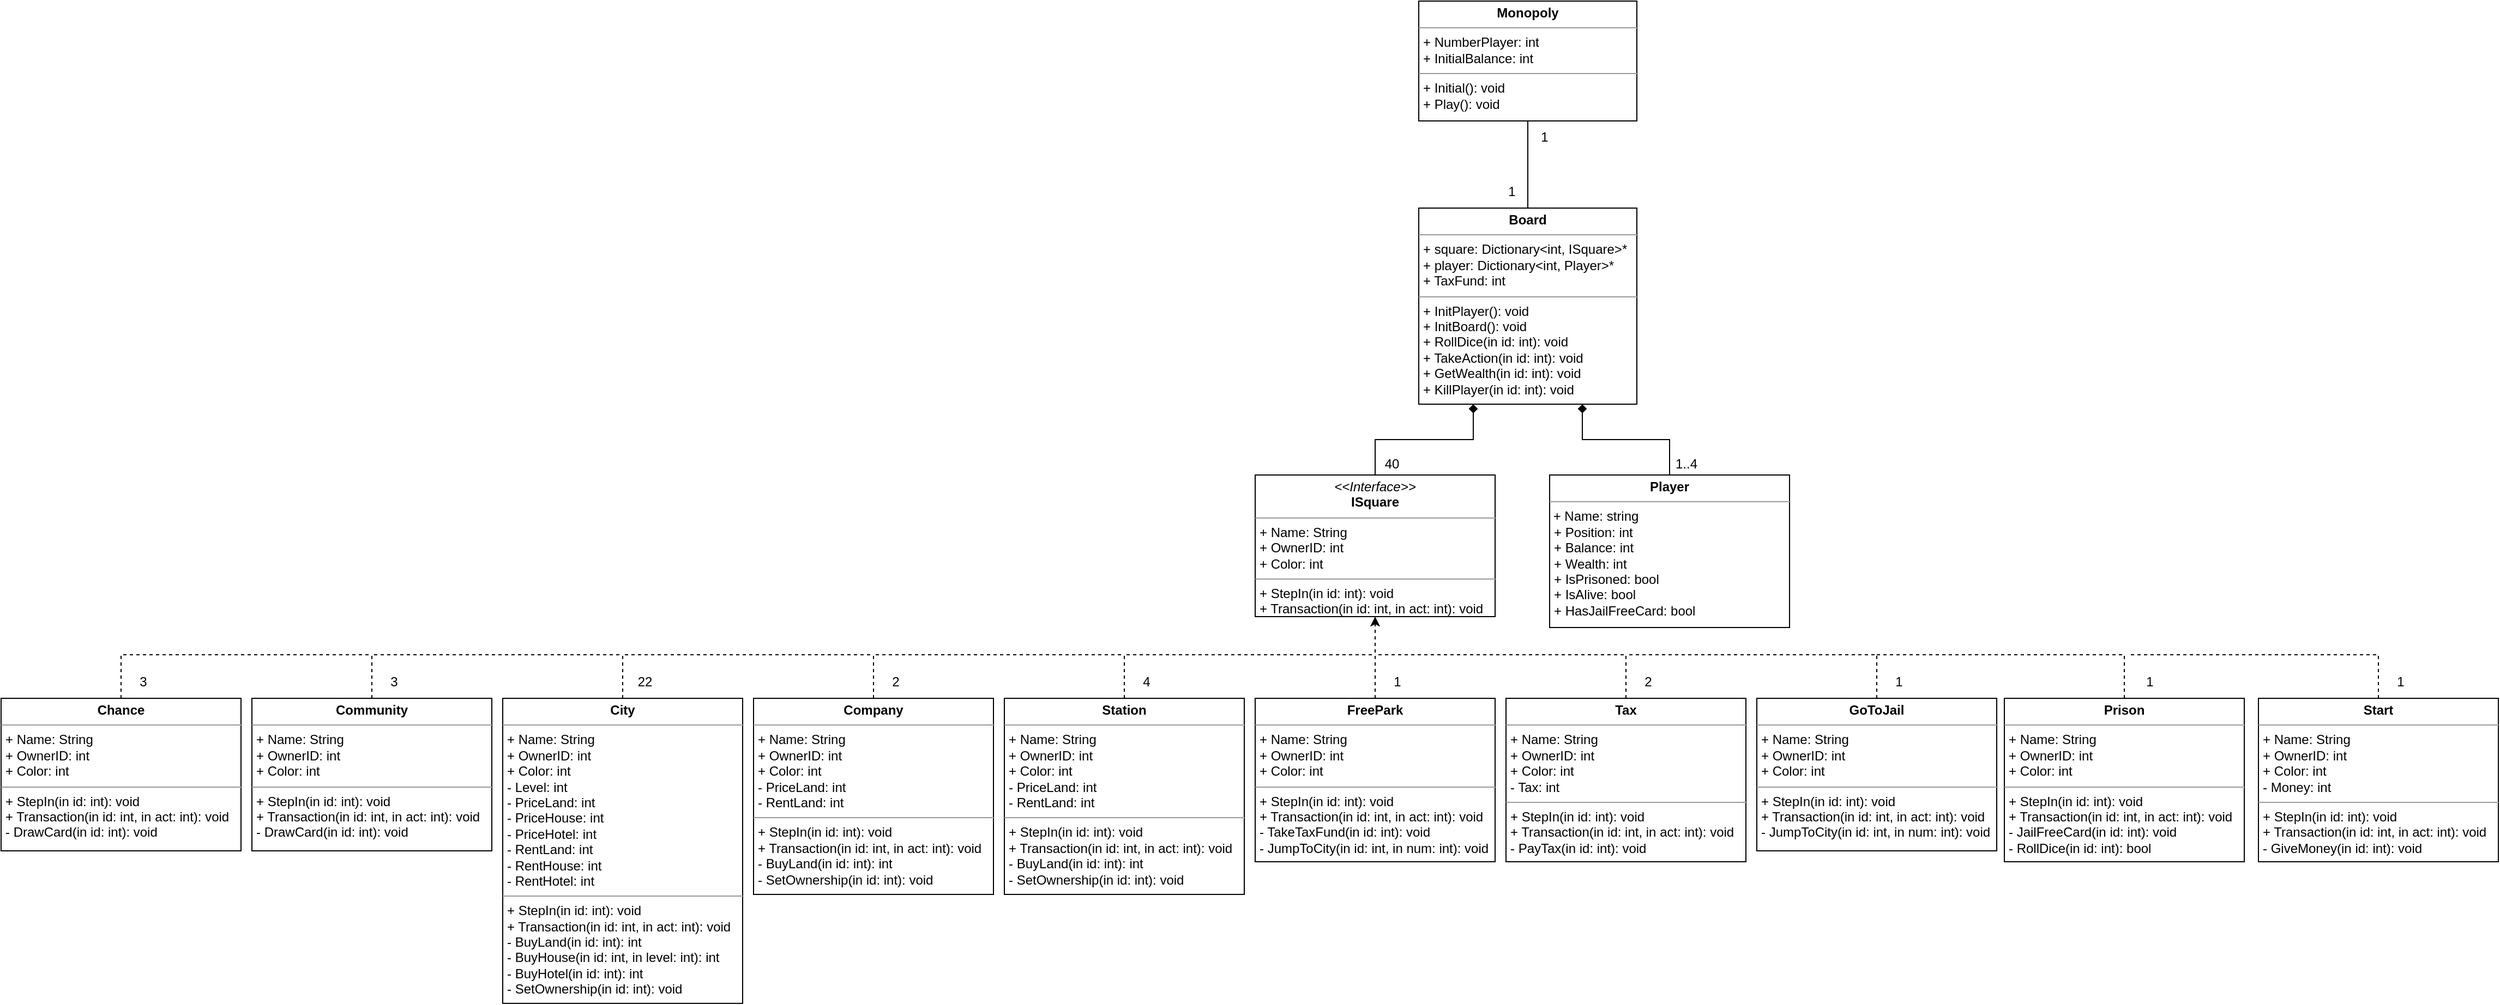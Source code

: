 <mxfile version="20.8.16" type="device"><diagram id="C5RBs43oDa-KdzZeNtuy" name="Page-1"><mxGraphModel dx="1059" dy="573" grid="1" gridSize="10" guides="1" tooltips="1" connect="1" arrows="1" fold="1" page="1" pageScale="1" pageWidth="827" pageHeight="1169" math="0" shadow="0"><root><mxCell id="WIyWlLk6GJQsqaUBKTNV-0"/><mxCell id="WIyWlLk6GJQsqaUBKTNV-1" parent="WIyWlLk6GJQsqaUBKTNV-0"/><mxCell id="SWXx_ySYnAjKH02Ls98m-46" style="edgeStyle=orthogonalEdgeStyle;rounded=0;orthogonalLoop=1;jettySize=auto;html=1;exitX=0.5;exitY=0;exitDx=0;exitDy=0;entryX=0.25;entryY=1;entryDx=0;entryDy=0;strokeWidth=1;endArrow=diamond;endFill=1;" edge="1" parent="WIyWlLk6GJQsqaUBKTNV-1" source="R69Sn0Y7fyd-KhsK-6wn-6" target="SWXx_ySYnAjKH02Ls98m-42"><mxGeometry relative="1" as="geometry"/></mxCell><mxCell id="R69Sn0Y7fyd-KhsK-6wn-6" value="&lt;p style=&quot;margin:0px;margin-top:4px;text-align:center;&quot;&gt;&lt;i&gt;&amp;lt;&amp;lt;Interface&amp;gt;&amp;gt;&lt;/i&gt;&lt;br&gt;&lt;b&gt;ISquare&lt;/b&gt;&lt;/p&gt;&lt;hr size=&quot;1&quot;&gt;&lt;p style=&quot;margin:0px;margin-left:4px;&quot;&gt;+ Name: String&lt;/p&gt;&lt;p style=&quot;margin:0px;margin-left:4px;&quot;&gt;+ OwnerID: int&lt;/p&gt;&lt;p style=&quot;margin:0px;margin-left:4px;&quot;&gt;+ Color: int&lt;/p&gt;&lt;hr size=&quot;1&quot;&gt;&lt;p style=&quot;margin:0px;margin-left:4px;&quot;&gt;+ StepIn(in id: int): void&lt;br&gt;+ Transaction(in id: int, in act: int): void&lt;/p&gt;" style="verticalAlign=top;align=left;overflow=fill;fontSize=12;fontFamily=Helvetica;html=1;" parent="WIyWlLk6GJQsqaUBKTNV-1" vertex="1"><mxGeometry x="1260" y="465" width="220" height="130" as="geometry"/></mxCell><mxCell id="SWXx_ySYnAjKH02Ls98m-38" style="edgeStyle=elbowEdgeStyle;rounded=0;orthogonalLoop=1;jettySize=auto;html=1;exitX=0.5;exitY=0;exitDx=0;exitDy=0;dashed=1;strokeWidth=1;endArrow=none;endFill=0;" edge="1" parent="WIyWlLk6GJQsqaUBKTNV-1" source="R69Sn0Y7fyd-KhsK-6wn-12"><mxGeometry relative="1" as="geometry"><mxPoint x="450" y="630" as="targetPoint"/><Array as="points"><mxPoint x="220" y="660"/></Array></mxGeometry></mxCell><mxCell id="R69Sn0Y7fyd-KhsK-6wn-12" value="&lt;p style=&quot;margin:0px;margin-top:4px;text-align:center;&quot;&gt;&lt;b&gt;Chance&lt;/b&gt;&lt;/p&gt;&lt;hr size=&quot;1&quot;&gt;&lt;p style=&quot;margin:0px;margin-left:4px;&quot;&gt;+ Name: String&lt;/p&gt;&lt;p style=&quot;border-color: var(--border-color); margin: 0px 0px 0px 4px;&quot;&gt;+ OwnerID: int&lt;/p&gt;&lt;p style=&quot;border-color: var(--border-color); margin: 0px 0px 0px 4px;&quot;&gt;+ Color: int&lt;/p&gt;&lt;hr size=&quot;1&quot;&gt;&lt;p style=&quot;margin:0px;margin-left:4px;&quot;&gt;+ StepIn(in id: int): void&lt;br&gt;+ Transaction(in id: int, in act: int): void&lt;/p&gt;&lt;p style=&quot;margin:0px;margin-left:4px;&quot;&gt;- DrawCard(in id: int): void&lt;/p&gt;" style="verticalAlign=top;align=left;overflow=fill;fontSize=12;fontFamily=Helvetica;html=1;" parent="WIyWlLk6GJQsqaUBKTNV-1" vertex="1"><mxGeometry x="110" y="670" width="220" height="140" as="geometry"/></mxCell><mxCell id="SWXx_ySYnAjKH02Ls98m-36" style="edgeStyle=elbowEdgeStyle;rounded=0;orthogonalLoop=1;jettySize=auto;html=1;exitX=0.5;exitY=0;exitDx=0;exitDy=0;dashed=1;strokeWidth=1;endArrow=none;endFill=0;" edge="1" parent="WIyWlLk6GJQsqaUBKTNV-1" source="R69Sn0Y7fyd-KhsK-6wn-14"><mxGeometry relative="1" as="geometry"><mxPoint x="910" y="630" as="targetPoint"/><Array as="points"><mxPoint x="680" y="650"/></Array></mxGeometry></mxCell><mxCell id="R69Sn0Y7fyd-KhsK-6wn-14" value="&lt;p style=&quot;margin:0px;margin-top:4px;text-align:center;&quot;&gt;&lt;b&gt;City&lt;/b&gt;&lt;/p&gt;&lt;hr size=&quot;1&quot;&gt;&lt;p style=&quot;margin:0px;margin-left:4px;&quot;&gt;+ Name: String&lt;/p&gt;&lt;p style=&quot;border-color: var(--border-color); margin: 0px 0px 0px 4px;&quot;&gt;+ OwnerID: int&lt;/p&gt;&lt;p style=&quot;border-color: var(--border-color); margin: 0px 0px 0px 4px;&quot;&gt;+ Color: int&lt;/p&gt;&lt;p style=&quot;margin:0px;margin-left:4px;&quot;&gt;- Level: int&lt;/p&gt;&lt;p style=&quot;margin:0px;margin-left:4px;&quot;&gt;- PriceLand: int&lt;/p&gt;&lt;p style=&quot;margin:0px;margin-left:4px;&quot;&gt;- PriceHouse: int&lt;/p&gt;&lt;p style=&quot;margin:0px;margin-left:4px;&quot;&gt;- PriceHotel: int&lt;/p&gt;&lt;p style=&quot;margin:0px;margin-left:4px;&quot;&gt;- RentLand: int&lt;/p&gt;&lt;p style=&quot;margin:0px;margin-left:4px;&quot;&gt;- RentHouse: int&lt;/p&gt;&lt;p style=&quot;margin:0px;margin-left:4px;&quot;&gt;- RentHotel: int&lt;/p&gt;&lt;hr size=&quot;1&quot;&gt;&lt;p style=&quot;margin:0px;margin-left:4px;&quot;&gt;+ StepIn(in id: int): void&lt;br&gt;+ Transaction(in id: int, in act: int): void&lt;/p&gt;&lt;p style=&quot;margin:0px;margin-left:4px;&quot;&gt;- BuyLand(in id: int): int&lt;/p&gt;&lt;p style=&quot;margin:0px;margin-left:4px;&quot;&gt;- BuyHouse(in id: int, in level: int): int&lt;/p&gt;&lt;p style=&quot;margin:0px;margin-left:4px;&quot;&gt;- BuyHotel(in id: int): int&lt;/p&gt;&lt;p style=&quot;margin:0px;margin-left:4px;&quot;&gt;- SetOwnership(in id: int): void&lt;/p&gt;" style="verticalAlign=top;align=left;overflow=fill;fontSize=12;fontFamily=Helvetica;html=1;" parent="WIyWlLk6GJQsqaUBKTNV-1" vertex="1"><mxGeometry x="570" y="670" width="220" height="280" as="geometry"/></mxCell><mxCell id="SWXx_ySYnAjKH02Ls98m-37" style="edgeStyle=elbowEdgeStyle;rounded=0;orthogonalLoop=1;jettySize=auto;html=1;exitX=0.5;exitY=0;exitDx=0;exitDy=0;dashed=1;strokeWidth=1;endArrow=none;endFill=0;" edge="1" parent="WIyWlLk6GJQsqaUBKTNV-1" source="R69Sn0Y7fyd-KhsK-6wn-16"><mxGeometry relative="1" as="geometry"><mxPoint x="680" y="630" as="targetPoint"/><Array as="points"><mxPoint x="450" y="650"/></Array></mxGeometry></mxCell><mxCell id="R69Sn0Y7fyd-KhsK-6wn-16" value="&lt;p style=&quot;margin:0px;margin-top:4px;text-align:center;&quot;&gt;&lt;b&gt;Community&lt;/b&gt;&lt;/p&gt;&lt;hr size=&quot;1&quot;&gt;&lt;p style=&quot;margin:0px;margin-left:4px;&quot;&gt;+ Name: String&lt;/p&gt;&lt;p style=&quot;border-color: var(--border-color); margin: 0px 0px 0px 4px;&quot;&gt;+ OwnerID: int&lt;/p&gt;&lt;p style=&quot;border-color: var(--border-color); margin: 0px 0px 0px 4px;&quot;&gt;+ Color: int&lt;/p&gt;&lt;hr size=&quot;1&quot;&gt;&lt;p style=&quot;margin:0px;margin-left:4px;&quot;&gt;+ StepIn(in id: int): void&lt;br&gt;+ Transaction(in id: int, in act: int): void&lt;/p&gt;&lt;p style=&quot;margin:0px;margin-left:4px;&quot;&gt;- DrawCard(in id: int): void&lt;/p&gt;" style="verticalAlign=top;align=left;overflow=fill;fontSize=12;fontFamily=Helvetica;html=1;" parent="WIyWlLk6GJQsqaUBKTNV-1" vertex="1"><mxGeometry x="340" y="670" width="220" height="140" as="geometry"/></mxCell><mxCell id="SWXx_ySYnAjKH02Ls98m-35" style="edgeStyle=elbowEdgeStyle;rounded=0;orthogonalLoop=1;jettySize=auto;html=1;exitX=0.5;exitY=0;exitDx=0;exitDy=0;dashed=1;strokeWidth=1;endArrow=none;endFill=0;" edge="1" parent="WIyWlLk6GJQsqaUBKTNV-1" source="R69Sn0Y7fyd-KhsK-6wn-17"><mxGeometry relative="1" as="geometry"><mxPoint x="1140" y="630" as="targetPoint"/><Array as="points"><mxPoint x="910" y="650"/></Array></mxGeometry></mxCell><mxCell id="R69Sn0Y7fyd-KhsK-6wn-17" value="&lt;p style=&quot;margin:0px;margin-top:4px;text-align:center;&quot;&gt;&lt;b&gt;Company&lt;/b&gt;&lt;/p&gt;&lt;hr size=&quot;1&quot;&gt;&lt;p style=&quot;margin:0px;margin-left:4px;&quot;&gt;+ Name: String&lt;/p&gt;&lt;p style=&quot;border-color: var(--border-color); margin: 0px 0px 0px 4px;&quot;&gt;+ OwnerID: int&lt;/p&gt;&lt;p style=&quot;border-color: var(--border-color); margin: 0px 0px 0px 4px;&quot;&gt;+ Color: int&lt;/p&gt;&lt;p style=&quot;margin:0px;margin-left:4px;&quot;&gt;- PriceLand: int&lt;/p&gt;&lt;p style=&quot;margin:0px;margin-left:4px;&quot;&gt;- RentLand: int&lt;br&gt;&lt;/p&gt;&lt;hr size=&quot;1&quot;&gt;&lt;p style=&quot;margin:0px;margin-left:4px;&quot;&gt;+ StepIn(in id: int): void&lt;br&gt;+ Transaction(in id: int, in act: int): void&lt;/p&gt;&lt;p style=&quot;margin:0px;margin-left:4px;&quot;&gt;- BuyLand(in id: int): int&lt;/p&gt;&lt;p style=&quot;margin:0px;margin-left:4px;&quot;&gt;&lt;span style=&quot;background-color: initial;&quot;&gt;- SetOwnership(in id: int): void&lt;/span&gt;&lt;br&gt;&lt;/p&gt;" style="verticalAlign=top;align=left;overflow=fill;fontSize=12;fontFamily=Helvetica;html=1;" parent="WIyWlLk6GJQsqaUBKTNV-1" vertex="1"><mxGeometry x="800" y="670" width="220" height="180" as="geometry"/></mxCell><mxCell id="SWXx_ySYnAjKH02Ls98m-34" style="edgeStyle=elbowEdgeStyle;rounded=0;orthogonalLoop=1;jettySize=auto;html=1;exitX=0.5;exitY=0;exitDx=0;exitDy=0;dashed=1;strokeWidth=1;endArrow=none;endFill=0;" edge="1" parent="WIyWlLk6GJQsqaUBKTNV-1" source="SWXx_ySYnAjKH02Ls98m-0"><mxGeometry relative="1" as="geometry"><mxPoint x="1370" y="630" as="targetPoint"/><Array as="points"><mxPoint x="1140" y="650"/></Array></mxGeometry></mxCell><mxCell id="SWXx_ySYnAjKH02Ls98m-0" value="&lt;p style=&quot;margin:0px;margin-top:4px;text-align:center;&quot;&gt;&lt;b&gt;Station&lt;/b&gt;&lt;/p&gt;&lt;hr size=&quot;1&quot;&gt;&lt;p style=&quot;margin:0px;margin-left:4px;&quot;&gt;+ Name: String&lt;/p&gt;&lt;p style=&quot;border-color: var(--border-color); margin: 0px 0px 0px 4px;&quot;&gt;+ OwnerID: int&lt;/p&gt;&lt;p style=&quot;border-color: var(--border-color); margin: 0px 0px 0px 4px;&quot;&gt;+ Color: int&lt;/p&gt;&lt;p style=&quot;margin:0px;margin-left:4px;&quot;&gt;- PriceLand: int&lt;/p&gt;&lt;p style=&quot;margin:0px;margin-left:4px;&quot;&gt;- RentLand: int&lt;br&gt;&lt;/p&gt;&lt;hr size=&quot;1&quot;&gt;&lt;p style=&quot;margin:0px;margin-left:4px;&quot;&gt;+ StepIn(in id: int): void&lt;br&gt;+ Transaction(in id: int, in act: int): void&lt;/p&gt;&lt;p style=&quot;margin:0px;margin-left:4px;&quot;&gt;- BuyLand(in id: int): int&lt;/p&gt;&lt;p style=&quot;margin:0px;margin-left:4px;&quot;&gt;&lt;span style=&quot;background-color: initial;&quot;&gt;- SetOwnership(in id: int): void&lt;/span&gt;&lt;br&gt;&lt;/p&gt;" style="verticalAlign=top;align=left;overflow=fill;fontSize=12;fontFamily=Helvetica;html=1;" vertex="1" parent="WIyWlLk6GJQsqaUBKTNV-1"><mxGeometry x="1030" y="670" width="220" height="180" as="geometry"/></mxCell><mxCell id="SWXx_ySYnAjKH02Ls98m-39" style="edgeStyle=elbowEdgeStyle;rounded=0;orthogonalLoop=1;jettySize=auto;html=1;exitX=0.5;exitY=0;exitDx=0;exitDy=0;entryX=0.5;entryY=1;entryDx=0;entryDy=0;dashed=1;strokeWidth=1;endArrow=classic;endFill=1;" edge="1" parent="WIyWlLk6GJQsqaUBKTNV-1" source="SWXx_ySYnAjKH02Ls98m-1" target="R69Sn0Y7fyd-KhsK-6wn-6"><mxGeometry relative="1" as="geometry"/></mxCell><mxCell id="SWXx_ySYnAjKH02Ls98m-1" value="&lt;p style=&quot;margin:0px;margin-top:4px;text-align:center;&quot;&gt;&lt;b&gt;FreePark&lt;/b&gt;&lt;/p&gt;&lt;hr size=&quot;1&quot;&gt;&lt;p style=&quot;margin:0px;margin-left:4px;&quot;&gt;+ Name: String&lt;/p&gt;&lt;p style=&quot;border-color: var(--border-color); margin: 0px 0px 0px 4px;&quot;&gt;+ OwnerID: int&lt;/p&gt;&lt;p style=&quot;border-color: var(--border-color); margin: 0px 0px 0px 4px;&quot;&gt;+ Color: int&lt;/p&gt;&lt;hr size=&quot;1&quot;&gt;&lt;p style=&quot;margin:0px;margin-left:4px;&quot;&gt;+ StepIn(in id: int): void&lt;br&gt;+ Transaction(in id: int, in act: int): void&lt;/p&gt;&lt;p style=&quot;margin:0px;margin-left:4px;&quot;&gt;- TakeTaxFund(in id: int): void&lt;/p&gt;&lt;p style=&quot;margin:0px;margin-left:4px;&quot;&gt;- JumpToCity(in id: int, in num: int): void&lt;/p&gt;" style="verticalAlign=top;align=left;overflow=fill;fontSize=12;fontFamily=Helvetica;html=1;" vertex="1" parent="WIyWlLk6GJQsqaUBKTNV-1"><mxGeometry x="1260" y="670" width="220" height="150" as="geometry"/></mxCell><mxCell id="SWXx_ySYnAjKH02Ls98m-30" style="edgeStyle=elbowEdgeStyle;rounded=0;orthogonalLoop=1;jettySize=auto;html=1;exitX=0.5;exitY=0;exitDx=0;exitDy=0;dashed=1;strokeWidth=1;endArrow=none;endFill=0;" edge="1" parent="WIyWlLk6GJQsqaUBKTNV-1" source="SWXx_ySYnAjKH02Ls98m-3"><mxGeometry relative="1" as="geometry"><mxPoint x="1600" y="630" as="targetPoint"/><Array as="points"><mxPoint x="1830" y="660"/></Array></mxGeometry></mxCell><mxCell id="SWXx_ySYnAjKH02Ls98m-3" value="&lt;p style=&quot;margin:0px;margin-top:4px;text-align:center;&quot;&gt;&lt;b&gt;GoToJail&lt;/b&gt;&lt;/p&gt;&lt;hr size=&quot;1&quot;&gt;&lt;p style=&quot;margin:0px;margin-left:4px;&quot;&gt;+ Name: String&lt;/p&gt;&lt;p style=&quot;border-color: var(--border-color); margin: 0px 0px 0px 4px;&quot;&gt;+ OwnerID: int&lt;/p&gt;&lt;p style=&quot;border-color: var(--border-color); margin: 0px 0px 0px 4px;&quot;&gt;+ Color: int&lt;/p&gt;&lt;hr size=&quot;1&quot;&gt;&lt;p style=&quot;margin:0px;margin-left:4px;&quot;&gt;+ StepIn(in id: int): void&lt;br&gt;+ Transaction(in id: int, in act: int): void&lt;/p&gt;&lt;p style=&quot;margin:0px;margin-left:4px;&quot;&gt;- JumpToCity(in id: int, in num: int): void&lt;/p&gt;" style="verticalAlign=top;align=left;overflow=fill;fontSize=12;fontFamily=Helvetica;html=1;" vertex="1" parent="WIyWlLk6GJQsqaUBKTNV-1"><mxGeometry x="1720" y="670" width="220" height="140" as="geometry"/></mxCell><mxCell id="SWXx_ySYnAjKH02Ls98m-31" style="edgeStyle=elbowEdgeStyle;rounded=0;orthogonalLoop=1;jettySize=auto;html=1;exitX=0.5;exitY=0;exitDx=0;exitDy=0;dashed=1;strokeWidth=1;endArrow=none;endFill=0;" edge="1" parent="WIyWlLk6GJQsqaUBKTNV-1" source="SWXx_ySYnAjKH02Ls98m-4"><mxGeometry relative="1" as="geometry"><mxPoint x="1830" y="630" as="targetPoint"/><Array as="points"><mxPoint x="2057" y="640"/></Array></mxGeometry></mxCell><mxCell id="SWXx_ySYnAjKH02Ls98m-4" value="&lt;p style=&quot;margin:0px;margin-top:4px;text-align:center;&quot;&gt;&lt;b&gt;Prison&lt;/b&gt;&lt;/p&gt;&lt;hr size=&quot;1&quot;&gt;&lt;p style=&quot;margin:0px;margin-left:4px;&quot;&gt;+ Name: String&lt;/p&gt;&lt;p style=&quot;border-color: var(--border-color); margin: 0px 0px 0px 4px;&quot;&gt;+ OwnerID: int&lt;/p&gt;&lt;p style=&quot;border-color: var(--border-color); margin: 0px 0px 0px 4px;&quot;&gt;+ Color: int&lt;/p&gt;&lt;hr size=&quot;1&quot;&gt;&lt;p style=&quot;margin:0px;margin-left:4px;&quot;&gt;+ StepIn(in id: int): void&lt;br&gt;+ Transaction(in id: int, in act: int): void&lt;/p&gt;&lt;p style=&quot;margin:0px;margin-left:4px;&quot;&gt;- JailFreeCard(in id: int): void&lt;/p&gt;&lt;p style=&quot;margin:0px;margin-left:4px;&quot;&gt;- RollDice(in id: int): bool&lt;/p&gt;" style="verticalAlign=top;align=left;overflow=fill;fontSize=12;fontFamily=Helvetica;html=1;" vertex="1" parent="WIyWlLk6GJQsqaUBKTNV-1"><mxGeometry x="1947" y="670" width="220" height="150" as="geometry"/></mxCell><mxCell id="SWXx_ySYnAjKH02Ls98m-32" style="edgeStyle=elbowEdgeStyle;rounded=0;orthogonalLoop=1;jettySize=auto;html=1;exitX=0.5;exitY=0;exitDx=0;exitDy=0;dashed=1;strokeWidth=1;endArrow=none;endFill=0;" edge="1" parent="WIyWlLk6GJQsqaUBKTNV-1" source="SWXx_ySYnAjKH02Ls98m-5"><mxGeometry relative="1" as="geometry"><mxPoint x="2060" y="630" as="targetPoint"/><Array as="points"><mxPoint x="2290" y="660"/></Array></mxGeometry></mxCell><mxCell id="SWXx_ySYnAjKH02Ls98m-5" value="&lt;p style=&quot;margin:0px;margin-top:4px;text-align:center;&quot;&gt;&lt;b&gt;Start&lt;/b&gt;&lt;/p&gt;&lt;hr size=&quot;1&quot;&gt;&lt;p style=&quot;margin:0px;margin-left:4px;&quot;&gt;+ Name: String&lt;/p&gt;&lt;p style=&quot;border-color: var(--border-color); margin: 0px 0px 0px 4px;&quot;&gt;+ OwnerID: int&lt;/p&gt;&lt;p style=&quot;border-color: var(--border-color); margin: 0px 0px 0px 4px;&quot;&gt;+ Color: int&lt;/p&gt;&lt;p style=&quot;margin:0px;margin-left:4px;&quot;&gt;- Money: int&lt;/p&gt;&lt;hr size=&quot;1&quot;&gt;&lt;p style=&quot;margin:0px;margin-left:4px;&quot;&gt;+ StepIn(in id: int): void&lt;br&gt;+ Transaction(in id: int, in act: int): void&lt;/p&gt;&lt;p style=&quot;margin:0px;margin-left:4px;&quot;&gt;- GiveMoney(in id: int): void&lt;/p&gt;" style="verticalAlign=top;align=left;overflow=fill;fontSize=12;fontFamily=Helvetica;html=1;" vertex="1" parent="WIyWlLk6GJQsqaUBKTNV-1"><mxGeometry x="2180" y="670" width="220" height="150" as="geometry"/></mxCell><mxCell id="SWXx_ySYnAjKH02Ls98m-69" style="edgeStyle=elbowEdgeStyle;rounded=0;orthogonalLoop=1;jettySize=auto;html=1;exitX=0.5;exitY=0;exitDx=0;exitDy=0;strokeWidth=1;endArrow=none;endFill=0;dashed=1;" edge="1" parent="WIyWlLk6GJQsqaUBKTNV-1" source="SWXx_ySYnAjKH02Ls98m-8"><mxGeometry relative="1" as="geometry"><mxPoint x="1370" y="630" as="targetPoint"/><Array as="points"><mxPoint x="1600" y="650"/></Array></mxGeometry></mxCell><mxCell id="SWXx_ySYnAjKH02Ls98m-8" value="&lt;p style=&quot;margin:0px;margin-top:4px;text-align:center;&quot;&gt;&lt;b&gt;Tax&lt;/b&gt;&lt;/p&gt;&lt;hr size=&quot;1&quot;&gt;&lt;p style=&quot;margin:0px;margin-left:4px;&quot;&gt;+ Name: String&lt;/p&gt;&lt;p style=&quot;border-color: var(--border-color); margin: 0px 0px 0px 4px;&quot;&gt;+ OwnerID: int&lt;/p&gt;&lt;p style=&quot;border-color: var(--border-color); margin: 0px 0px 0px 4px;&quot;&gt;+ Color: int&lt;/p&gt;&lt;p style=&quot;margin:0px;margin-left:4px;&quot;&gt;- Tax: int&lt;/p&gt;&lt;hr size=&quot;1&quot;&gt;&lt;p style=&quot;margin:0px;margin-left:4px;&quot;&gt;+ StepIn(in id: int): void&lt;br&gt;+ Transaction(in id: int, in act: int): void&lt;/p&gt;&lt;p style=&quot;margin:0px;margin-left:4px;&quot;&gt;- PayTax(in id: int): void&lt;/p&gt;" style="verticalAlign=top;align=left;overflow=fill;fontSize=12;fontFamily=Helvetica;html=1;" vertex="1" parent="WIyWlLk6GJQsqaUBKTNV-1"><mxGeometry x="1490" y="670" width="220" height="150" as="geometry"/></mxCell><mxCell id="SWXx_ySYnAjKH02Ls98m-47" style="edgeStyle=orthogonalEdgeStyle;rounded=0;orthogonalLoop=1;jettySize=auto;html=1;exitX=0.5;exitY=0;exitDx=0;exitDy=0;entryX=0.75;entryY=1;entryDx=0;entryDy=0;strokeWidth=1;endArrow=diamond;endFill=1;" edge="1" parent="WIyWlLk6GJQsqaUBKTNV-1" source="SWXx_ySYnAjKH02Ls98m-40" target="SWXx_ySYnAjKH02Ls98m-42"><mxGeometry relative="1" as="geometry"/></mxCell><mxCell id="SWXx_ySYnAjKH02Ls98m-40" value="&lt;p style=&quot;margin:0px;margin-top:4px;text-align:center;&quot;&gt;&lt;b&gt;Player&lt;/b&gt;&lt;/p&gt;&lt;hr size=&quot;1&quot;&gt;&amp;nbsp;+ Name: string&lt;br&gt;&lt;p style=&quot;margin:0px;margin-left:4px;&quot;&gt;+ Position: int&lt;/p&gt;&lt;p style=&quot;margin:0px;margin-left:4px;&quot;&gt;+ Balance: int&lt;/p&gt;&lt;p style=&quot;margin:0px;margin-left:4px;&quot;&gt;+ Wealth: int&lt;/p&gt;&lt;p style=&quot;margin:0px;margin-left:4px;&quot;&gt;+ IsPrisoned: bool&lt;/p&gt;&lt;p style=&quot;margin:0px;margin-left:4px;&quot;&gt;+ IsAlive: bool&lt;/p&gt;&lt;p style=&quot;margin:0px;margin-left:4px;&quot;&gt;+ HasJailFreeCard: bool&lt;/p&gt;&lt;p style=&quot;margin:0px;margin-left:4px;&quot;&gt;&lt;br&gt;&lt;/p&gt;" style="verticalAlign=top;align=left;overflow=fill;fontSize=12;fontFamily=Helvetica;html=1;" vertex="1" parent="WIyWlLk6GJQsqaUBKTNV-1"><mxGeometry x="1530" y="465" width="220" height="140" as="geometry"/></mxCell><mxCell id="SWXx_ySYnAjKH02Ls98m-48" style="edgeStyle=orthogonalEdgeStyle;rounded=0;orthogonalLoop=1;jettySize=auto;html=1;exitX=0.5;exitY=0;exitDx=0;exitDy=0;entryX=0.5;entryY=1;entryDx=0;entryDy=0;strokeWidth=1;endArrow=none;endFill=0;" edge="1" parent="WIyWlLk6GJQsqaUBKTNV-1" source="SWXx_ySYnAjKH02Ls98m-42" target="SWXx_ySYnAjKH02Ls98m-44"><mxGeometry relative="1" as="geometry"/></mxCell><mxCell id="SWXx_ySYnAjKH02Ls98m-42" value="&lt;p style=&quot;margin:0px;margin-top:4px;text-align:center;&quot;&gt;&lt;b&gt;Board&lt;/b&gt;&lt;/p&gt;&lt;hr size=&quot;1&quot;&gt;&lt;p style=&quot;margin:0px;margin-left:4px;&quot;&gt;+ square: Dictionary&amp;lt;int, ISquare&amp;gt;*&lt;/p&gt;&lt;p style=&quot;margin:0px;margin-left:4px;&quot;&gt;+ player: Dictionary&amp;lt;int, Player&amp;gt;*&lt;/p&gt;&lt;p style=&quot;margin:0px;margin-left:4px;&quot;&gt;+ TaxFund: int&lt;/p&gt;&lt;hr size=&quot;1&quot;&gt;&lt;p style=&quot;border-color: var(--border-color); margin: 0px 0px 0px 4px;&quot;&gt;+ InitPlayer(): void&lt;/p&gt;&lt;p style=&quot;border-color: var(--border-color); margin: 0px 0px 0px 4px;&quot;&gt;+ InitBoard(): void&lt;/p&gt;&lt;p style=&quot;border-color: var(--border-color); margin: 0px 0px 0px 4px;&quot;&gt;&lt;span style=&quot;background-color: initial;&quot;&gt;+ RollDice(in id: int): void&lt;/span&gt;&lt;br&gt;&lt;/p&gt;&lt;p style=&quot;margin:0px;margin-left:4px;&quot;&gt;+ TakeAction(in id: int): void&lt;/p&gt;&lt;p style=&quot;margin:0px;margin-left:4px;&quot;&gt;+ GetWealth(in id: int): void&lt;/p&gt;&lt;p style=&quot;margin:0px;margin-left:4px;&quot;&gt;+ KillPlayer(in id: int): void&lt;/p&gt;&lt;p style=&quot;margin:0px;margin-left:4px;&quot;&gt;&lt;br&gt;&lt;/p&gt;" style="verticalAlign=top;align=left;overflow=fill;fontSize=12;fontFamily=Helvetica;html=1;" vertex="1" parent="WIyWlLk6GJQsqaUBKTNV-1"><mxGeometry x="1410" y="220" width="200" height="180" as="geometry"/></mxCell><mxCell id="SWXx_ySYnAjKH02Ls98m-44" value="&lt;p style=&quot;margin:0px;margin-top:4px;text-align:center;&quot;&gt;&lt;b&gt;Monopoly&lt;/b&gt;&lt;/p&gt;&lt;hr size=&quot;1&quot;&gt;&lt;p style=&quot;margin:0px;margin-left:4px;&quot;&gt;+ NumberPlayer: int&lt;br&gt;&lt;/p&gt;&lt;p style=&quot;margin:0px;margin-left:4px;&quot;&gt;+ InitialBalance: int&lt;/p&gt;&lt;hr size=&quot;1&quot;&gt;&lt;p style=&quot;border-color: var(--border-color); margin: 0px 0px 0px 4px;&quot;&gt;+ Initial(): void&lt;/p&gt;&lt;p style=&quot;border-color: var(--border-color); margin: 0px 0px 0px 4px;&quot;&gt;+ Play(): void&lt;/p&gt;" style="verticalAlign=top;align=left;overflow=fill;fontSize=12;fontFamily=Helvetica;html=1;" vertex="1" parent="WIyWlLk6GJQsqaUBKTNV-1"><mxGeometry x="1410" y="30" width="200" height="110" as="geometry"/></mxCell><mxCell id="SWXx_ySYnAjKH02Ls98m-51" value="1" style="text;html=1;align=center;verticalAlign=middle;resizable=0;points=[];autosize=1;strokeColor=none;fillColor=none;" vertex="1" parent="WIyWlLk6GJQsqaUBKTNV-1"><mxGeometry x="1510" y="140" width="30" height="30" as="geometry"/></mxCell><mxCell id="SWXx_ySYnAjKH02Ls98m-52" value="1" style="text;html=1;align=center;verticalAlign=middle;resizable=0;points=[];autosize=1;strokeColor=none;fillColor=none;" vertex="1" parent="WIyWlLk6GJQsqaUBKTNV-1"><mxGeometry x="1480" y="190" width="30" height="30" as="geometry"/></mxCell><mxCell id="SWXx_ySYnAjKH02Ls98m-56" value="1..4" style="text;html=1;align=center;verticalAlign=middle;resizable=0;points=[];autosize=1;strokeColor=none;fillColor=none;" vertex="1" parent="WIyWlLk6GJQsqaUBKTNV-1"><mxGeometry x="1635" y="440" width="40" height="30" as="geometry"/></mxCell><mxCell id="SWXx_ySYnAjKH02Ls98m-57" value="40" style="text;html=1;align=center;verticalAlign=middle;resizable=0;points=[];autosize=1;strokeColor=none;fillColor=none;" vertex="1" parent="WIyWlLk6GJQsqaUBKTNV-1"><mxGeometry x="1365" y="440" width="40" height="30" as="geometry"/></mxCell><mxCell id="SWXx_ySYnAjKH02Ls98m-58" value="3" style="text;html=1;align=center;verticalAlign=middle;resizable=0;points=[];autosize=1;strokeColor=none;fillColor=none;" vertex="1" parent="WIyWlLk6GJQsqaUBKTNV-1"><mxGeometry x="225" y="640" width="30" height="30" as="geometry"/></mxCell><mxCell id="SWXx_ySYnAjKH02Ls98m-59" value="3" style="text;html=1;align=center;verticalAlign=middle;resizable=0;points=[];autosize=1;strokeColor=none;fillColor=none;" vertex="1" parent="WIyWlLk6GJQsqaUBKTNV-1"><mxGeometry x="455" y="640" width="30" height="30" as="geometry"/></mxCell><mxCell id="SWXx_ySYnAjKH02Ls98m-60" value="22" style="text;html=1;align=center;verticalAlign=middle;resizable=0;points=[];autosize=1;strokeColor=none;fillColor=none;" vertex="1" parent="WIyWlLk6GJQsqaUBKTNV-1"><mxGeometry x="680" y="640" width="40" height="30" as="geometry"/></mxCell><mxCell id="SWXx_ySYnAjKH02Ls98m-61" value="2" style="text;html=1;align=center;verticalAlign=middle;resizable=0;points=[];autosize=1;strokeColor=none;fillColor=none;" vertex="1" parent="WIyWlLk6GJQsqaUBKTNV-1"><mxGeometry x="915" y="640" width="30" height="30" as="geometry"/></mxCell><mxCell id="SWXx_ySYnAjKH02Ls98m-62" value="4" style="text;html=1;align=center;verticalAlign=middle;resizable=0;points=[];autosize=1;strokeColor=none;fillColor=none;" vertex="1" parent="WIyWlLk6GJQsqaUBKTNV-1"><mxGeometry x="1145" y="640" width="30" height="30" as="geometry"/></mxCell><mxCell id="SWXx_ySYnAjKH02Ls98m-63" value="1" style="text;html=1;align=center;verticalAlign=middle;resizable=0;points=[];autosize=1;strokeColor=none;fillColor=none;" vertex="1" parent="WIyWlLk6GJQsqaUBKTNV-1"><mxGeometry x="1375" y="640" width="30" height="30" as="geometry"/></mxCell><mxCell id="SWXx_ySYnAjKH02Ls98m-64" value="2" style="text;html=1;align=center;verticalAlign=middle;resizable=0;points=[];autosize=1;strokeColor=none;fillColor=none;" vertex="1" parent="WIyWlLk6GJQsqaUBKTNV-1"><mxGeometry x="1605" y="640" width="30" height="30" as="geometry"/></mxCell><mxCell id="SWXx_ySYnAjKH02Ls98m-65" value="1" style="text;html=1;align=center;verticalAlign=middle;resizable=0;points=[];autosize=1;strokeColor=none;fillColor=none;" vertex="1" parent="WIyWlLk6GJQsqaUBKTNV-1"><mxGeometry x="1835" y="640" width="30" height="30" as="geometry"/></mxCell><mxCell id="SWXx_ySYnAjKH02Ls98m-66" value="1" style="text;html=1;align=center;verticalAlign=middle;resizable=0;points=[];autosize=1;strokeColor=none;fillColor=none;" vertex="1" parent="WIyWlLk6GJQsqaUBKTNV-1"><mxGeometry x="2065" y="640" width="30" height="30" as="geometry"/></mxCell><mxCell id="SWXx_ySYnAjKH02Ls98m-67" value="1" style="text;html=1;align=center;verticalAlign=middle;resizable=0;points=[];autosize=1;strokeColor=none;fillColor=none;" vertex="1" parent="WIyWlLk6GJQsqaUBKTNV-1"><mxGeometry x="2295" y="640" width="30" height="30" as="geometry"/></mxCell></root></mxGraphModel></diagram></mxfile>